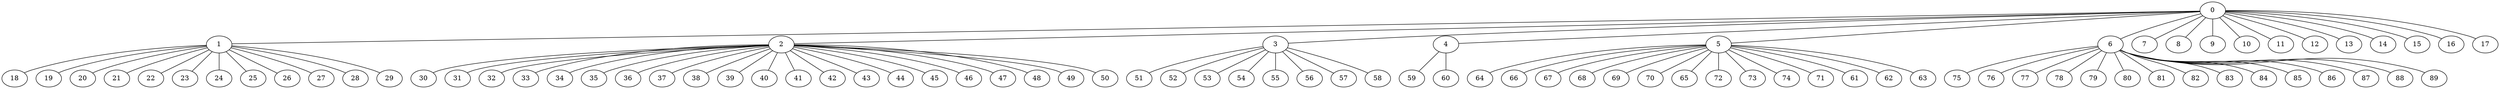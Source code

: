 
graph graphname {
    0 -- 1
0 -- 2
0 -- 3
0 -- 4
0 -- 5
0 -- 6
0 -- 7
0 -- 8
0 -- 9
0 -- 10
0 -- 11
0 -- 12
0 -- 13
0 -- 14
0 -- 15
0 -- 16
0 -- 17
1 -- 18
1 -- 19
1 -- 20
1 -- 21
1 -- 22
1 -- 23
1 -- 24
1 -- 25
1 -- 26
1 -- 27
1 -- 28
1 -- 29
2 -- 30
2 -- 31
2 -- 32
2 -- 33
2 -- 34
2 -- 35
2 -- 36
2 -- 37
2 -- 38
2 -- 39
2 -- 40
2 -- 41
2 -- 42
2 -- 43
2 -- 44
2 -- 45
2 -- 46
2 -- 47
2 -- 48
2 -- 49
2 -- 50
3 -- 51
3 -- 52
3 -- 53
3 -- 54
3 -- 55
3 -- 56
3 -- 57
3 -- 58
4 -- 59
4 -- 60
5 -- 64
5 -- 66
5 -- 67
5 -- 68
5 -- 69
5 -- 70
5 -- 65
5 -- 72
5 -- 73
5 -- 74
5 -- 71
5 -- 61
5 -- 62
5 -- 63
6 -- 75
6 -- 76
6 -- 77
6 -- 78
6 -- 79
6 -- 80
6 -- 81
6 -- 82
6 -- 83
6 -- 84
6 -- 85
6 -- 86
6 -- 87
6 -- 88
6 -- 89

}
